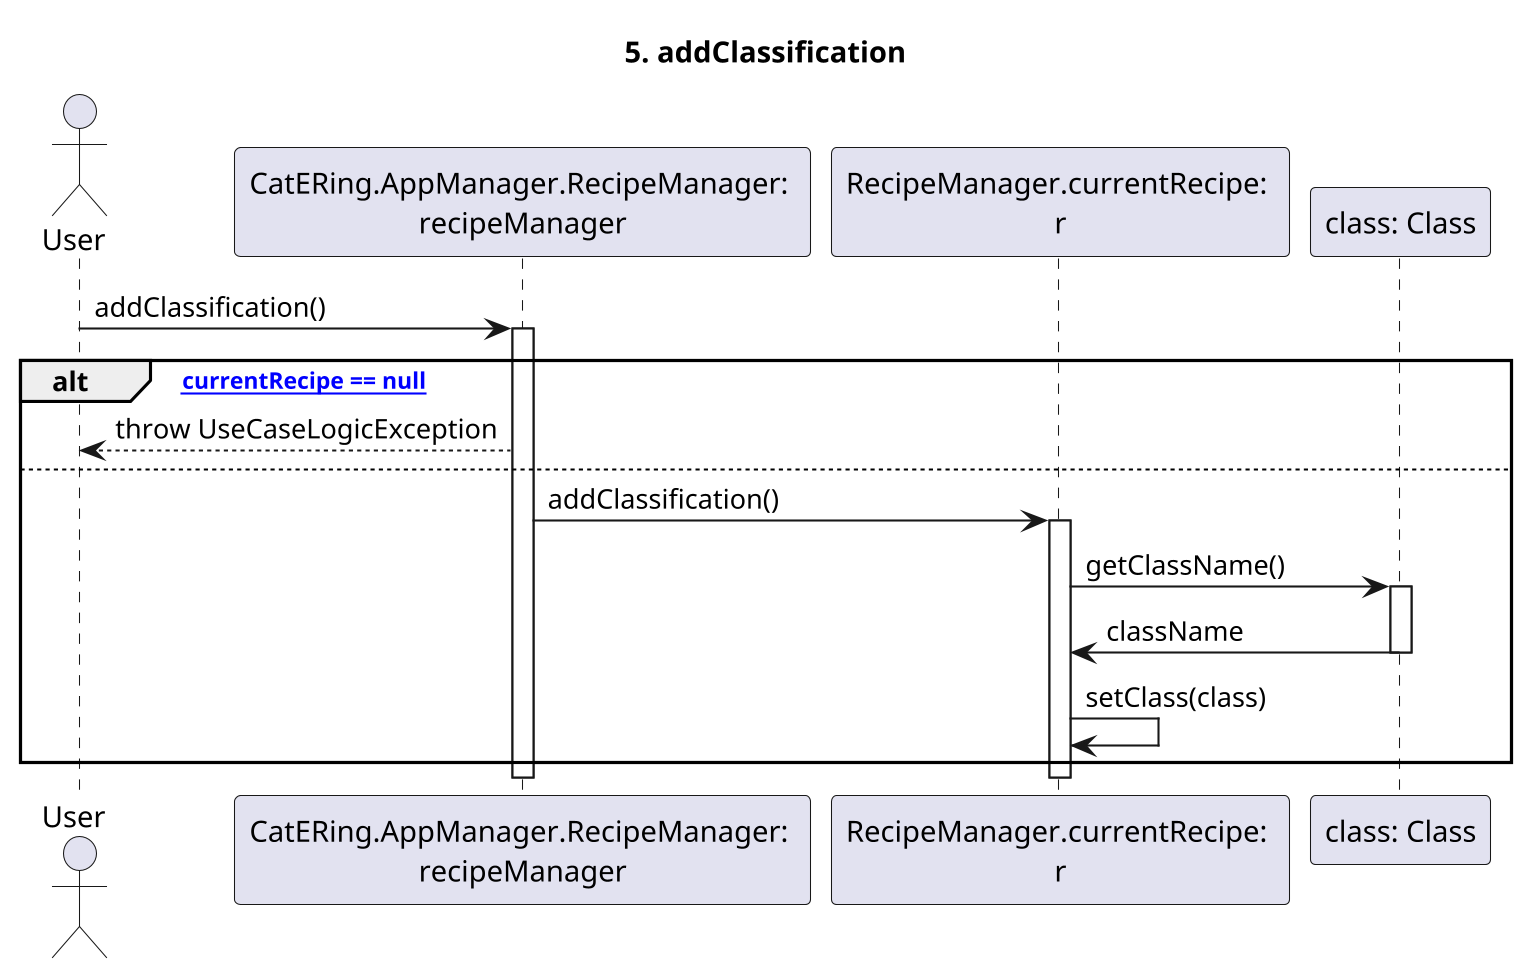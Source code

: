 @startuml

skinparam dpi 200

title: 5. addClassification

Actor User
Participant "CatERing.AppManager.RecipeManager: \nrecipeManager" as RM
Participant "RecipeManager.currentRecipe: \nr" as CR

User -> RM: addClassification()
Activate RM

alt ["currentRecipe == null"]
	RM --> User: throw UseCaseLogicException
else
	RM -> CR: addClassification()
	Activate CR

	CR -> "class: Class": getClassName()
	Activate "class: Class"
	"class: Class" -> CR: className
	Deactivate "class: Class"

	CR -> CR: setClass(class)
	
end
Deactivate CR
Deactivate RM


@enduml
